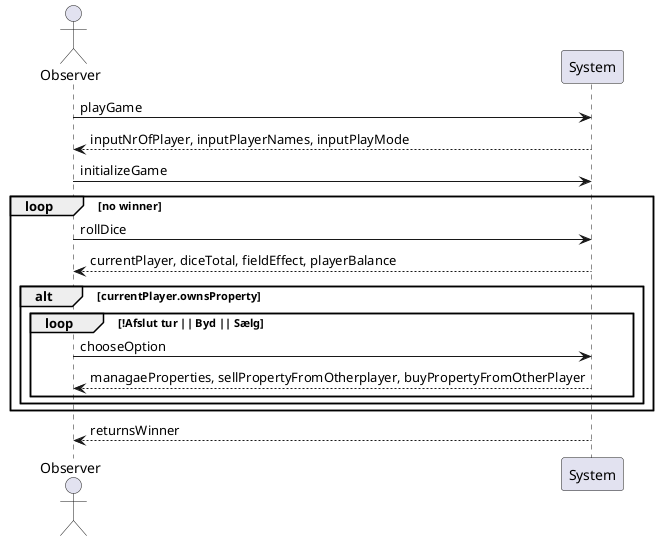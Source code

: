 @startuml
'https://plantuml.com/sequence-diagram


actor Observer
participant System

Observer -> System : playGame
System -->  Observer : inputNrOfPlayer, inputPlayerNames, inputPlayMode
Observer -> System : initializeGame
loop no winner
Observer -> System : rollDice
System --> Observer : currentPlayer, diceTotal, fieldEffect, playerBalance
alt currentPlayer.ownsProperty
loop !Afslut tur || Byd || Sælg
Observer -> System : chooseOption
System --> Observer :managaeProperties, sellPropertyFromOtherplayer, buyPropertyFromOtherPlayer
end
end
end
System --> Observer : returnsWinner
@enduml